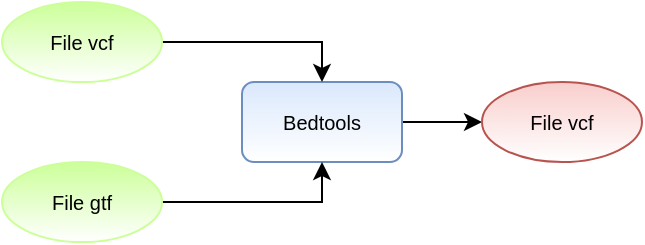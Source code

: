 <mxfile compressed="false" version="14.6.13" type="device">
  <diagram id="prtHgNgQTEPvFCAcTncT" name="Page-1">
    <mxGraphModel dx="563" dy="330" grid="1" gridSize="10" guides="1" tooltips="1" connect="1" arrows="1" fold="1" page="1" pageScale="1" pageWidth="827" pageHeight="1169" math="0" shadow="0">
      <root>
        <mxCell id="0" />
        <mxCell id="1" parent="0" />
        <mxCell id="nJpLhMaxpBL_8RbxLvkc-21" style="edgeStyle=orthogonalEdgeStyle;rounded=0;orthogonalLoop=1;jettySize=auto;html=1;exitX=1;exitY=0.5;exitDx=0;exitDy=0;entryX=0;entryY=0.5;entryDx=0;entryDy=0;" edge="1" parent="1" source="nJpLhMaxpBL_8RbxLvkc-9" target="nJpLhMaxpBL_8RbxLvkc-16">
          <mxGeometry relative="1" as="geometry" />
        </mxCell>
        <mxCell id="nJpLhMaxpBL_8RbxLvkc-9" value="Bedtools" style="rounded=1;whiteSpace=wrap;html=1;fontSize=10;fillColor=#dae8fc;strokeColor=#6c8ebf;gradientColor=#ffffff;" vertex="1" parent="1">
          <mxGeometry x="280" y="320" width="80" height="40" as="geometry" />
        </mxCell>
        <mxCell id="nJpLhMaxpBL_8RbxLvkc-18" style="edgeStyle=orthogonalEdgeStyle;rounded=0;orthogonalLoop=1;jettySize=auto;html=1;exitX=1;exitY=0.5;exitDx=0;exitDy=0;entryX=0.5;entryY=0;entryDx=0;entryDy=0;" edge="1" parent="1" source="nJpLhMaxpBL_8RbxLvkc-11" target="nJpLhMaxpBL_8RbxLvkc-9">
          <mxGeometry relative="1" as="geometry" />
        </mxCell>
        <mxCell id="nJpLhMaxpBL_8RbxLvkc-11" value="File vcf" style="ellipse;whiteSpace=wrap;html=1;fontSize=10;gradientColor=#ffffff;fillColor=#CCFF99;strokeColor=#CCFF99;" vertex="1" parent="1">
          <mxGeometry x="160" y="280" width="80" height="40" as="geometry" />
        </mxCell>
        <mxCell id="nJpLhMaxpBL_8RbxLvkc-20" style="edgeStyle=orthogonalEdgeStyle;rounded=0;orthogonalLoop=1;jettySize=auto;html=1;exitX=1;exitY=0.5;exitDx=0;exitDy=0;entryX=0.5;entryY=1;entryDx=0;entryDy=0;" edge="1" parent="1" source="nJpLhMaxpBL_8RbxLvkc-13" target="nJpLhMaxpBL_8RbxLvkc-9">
          <mxGeometry relative="1" as="geometry" />
        </mxCell>
        <mxCell id="nJpLhMaxpBL_8RbxLvkc-13" value="File gtf" style="ellipse;whiteSpace=wrap;html=1;fontSize=10;gradientColor=#ffffff;fillColor=#CCFF99;strokeColor=#CCFF99;" vertex="1" parent="1">
          <mxGeometry x="160" y="360" width="80" height="40" as="geometry" />
        </mxCell>
        <mxCell id="nJpLhMaxpBL_8RbxLvkc-16" value="File vcf" style="ellipse;whiteSpace=wrap;html=1;fontSize=10;fillColor=#f8cecc;strokeColor=#b85450;gradientColor=#ffffff;" vertex="1" parent="1">
          <mxGeometry x="400" y="320" width="80" height="40" as="geometry" />
        </mxCell>
      </root>
    </mxGraphModel>
  </diagram>
</mxfile>
